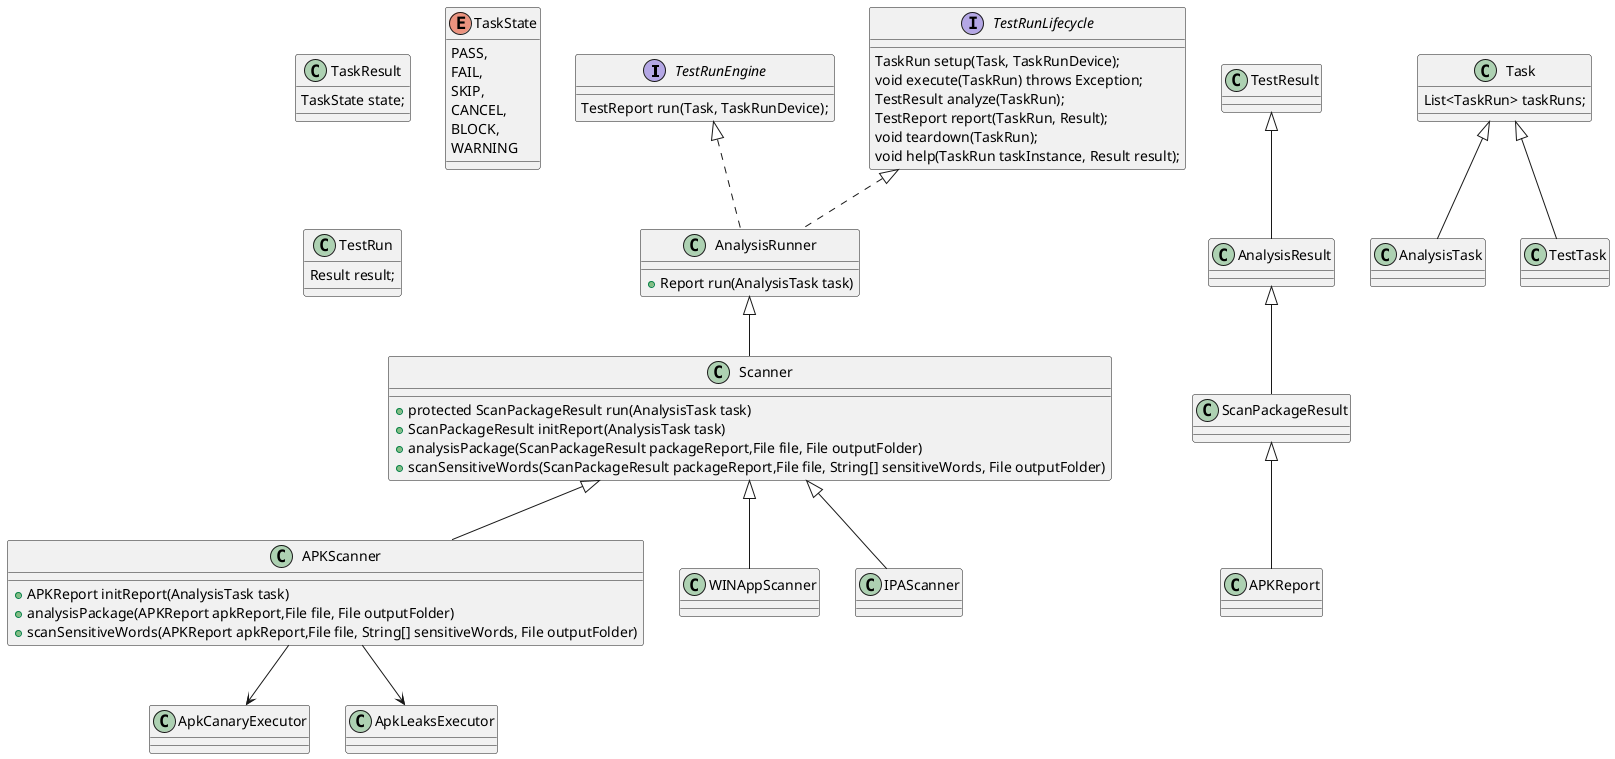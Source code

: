 @startuml packageScanner

interface TestRunEngine {
    TestReport run(Task, TaskRunDevice);
}
interface TestRunLifecycle {
    TaskRun setup(Task, TaskRunDevice);
    void execute(TaskRun) throws Exception;
    TestResult analyze(TaskRun);
    TestReport report(TaskRun, Result);
    void teardown(TaskRun);
    void help(TaskRun taskInstance, Result result);
}

class AnalysisRunner implements TestRunEngine,TestRunLifecycle{
    +Report run(AnalysisTask task)

}

class Scanner extends AnalysisRunner{
    +protected ScanPackageResult run(AnalysisTask task)
    +ScanPackageResult initReport(AnalysisTask task)
    +analysisPackage(ScanPackageResult packageReport,File file, File outputFolder)
    +scanSensitiveWords(ScanPackageResult packageReport,File file, String[] sensitiveWords, File outputFolder)
}
class ApkCanaryExecutor {}
class ApkLeaksExecutor{}
class APKScanner extends Scanner {
    +APKReport initReport(AnalysisTask task)
    +analysisPackage(APKReport apkReport,File file, File outputFolder)
    +scanSensitiveWords(APKReport apkReport,File file, String[] sensitiveWords, File outputFolder)
}
APKScanner --> ApkCanaryExecutor
APKScanner --> ApkLeaksExecutor
class WINAppScanner extends Scanner {}
class IPAScanner extends Scanner {}

class TaskResult{
    TaskState state;

}

enum TaskState{
    PASS,
    FAIL,
    SKIP,
    CANCEL,
    BLOCK,
    WARNING
}

class AnalysisResult extends TestResult{}
class ScanPackageResult extends AnalysisResult{}
class APKReport extends ScanPackageResult{}

class Task{
    List<TaskRun> taskRuns;
}
class AnalysisTask extends Task{
}
class TestTask extends Task{}

class TestRun{
    Result result;
}

@enduml
